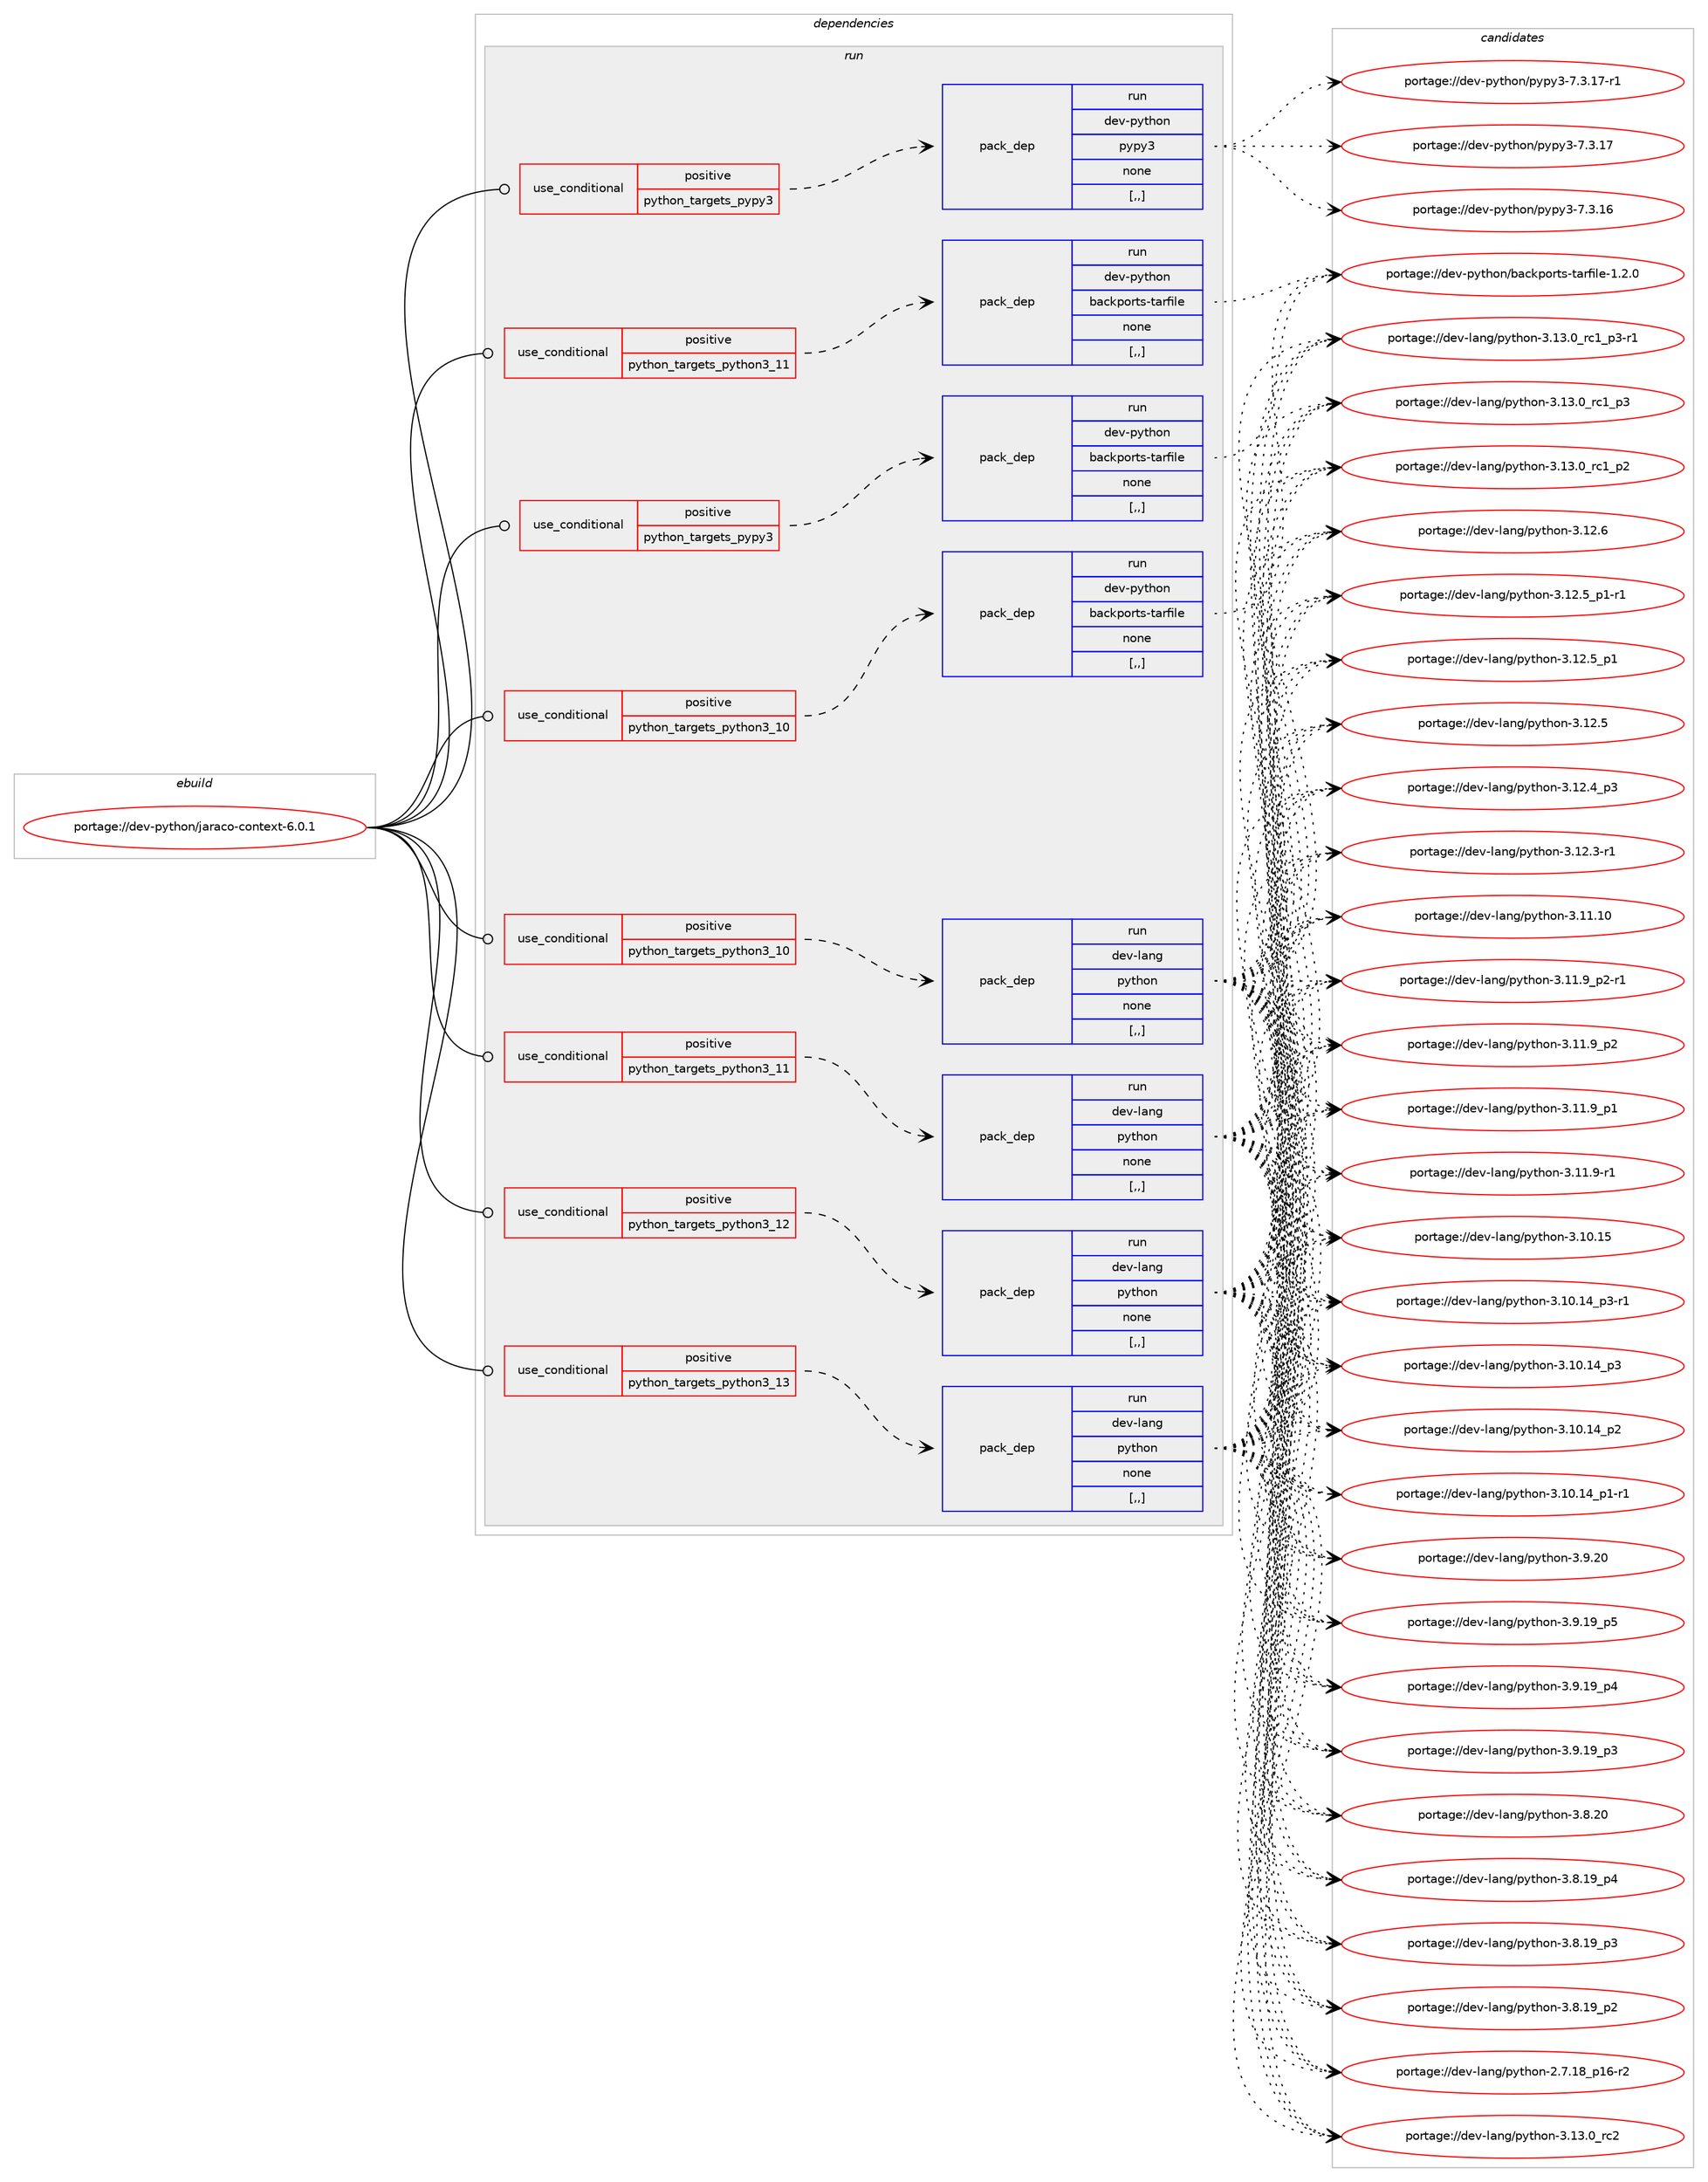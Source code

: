 digraph prolog {

# *************
# Graph options
# *************

newrank=true;
concentrate=true;
compound=true;
graph [rankdir=LR,fontname=Helvetica,fontsize=10,ranksep=1.5];#, ranksep=2.5, nodesep=0.2];
edge  [arrowhead=vee];
node  [fontname=Helvetica,fontsize=10];

# **********
# The ebuild
# **********

subgraph cluster_leftcol {
color=gray;
label=<<i>ebuild</i>>;
id [label="portage://dev-python/jaraco-context-6.0.1", color=red, width=4, href="../dev-python/jaraco-context-6.0.1.svg"];
}

# ****************
# The dependencies
# ****************

subgraph cluster_midcol {
color=gray;
label=<<i>dependencies</i>>;
subgraph cluster_compile {
fillcolor="#eeeeee";
style=filled;
label=<<i>compile</i>>;
}
subgraph cluster_compileandrun {
fillcolor="#eeeeee";
style=filled;
label=<<i>compile and run</i>>;
}
subgraph cluster_run {
fillcolor="#eeeeee";
style=filled;
label=<<i>run</i>>;
subgraph cond164088 {
dependency643070 [label=<<TABLE BORDER="0" CELLBORDER="1" CELLSPACING="0" CELLPADDING="4"><TR><TD ROWSPAN="3" CELLPADDING="10">use_conditional</TD></TR><TR><TD>positive</TD></TR><TR><TD>python_targets_pypy3</TD></TR></TABLE>>, shape=none, color=red];
subgraph pack474163 {
dependency643071 [label=<<TABLE BORDER="0" CELLBORDER="1" CELLSPACING="0" CELLPADDING="4" WIDTH="220"><TR><TD ROWSPAN="6" CELLPADDING="30">pack_dep</TD></TR><TR><TD WIDTH="110">run</TD></TR><TR><TD>dev-python</TD></TR><TR><TD>backports-tarfile</TD></TR><TR><TD>none</TD></TR><TR><TD>[,,]</TD></TR></TABLE>>, shape=none, color=blue];
}
dependency643070:e -> dependency643071:w [weight=20,style="dashed",arrowhead="vee"];
}
id:e -> dependency643070:w [weight=20,style="solid",arrowhead="odot"];
subgraph cond164089 {
dependency643072 [label=<<TABLE BORDER="0" CELLBORDER="1" CELLSPACING="0" CELLPADDING="4"><TR><TD ROWSPAN="3" CELLPADDING="10">use_conditional</TD></TR><TR><TD>positive</TD></TR><TR><TD>python_targets_pypy3</TD></TR></TABLE>>, shape=none, color=red];
subgraph pack474164 {
dependency643073 [label=<<TABLE BORDER="0" CELLBORDER="1" CELLSPACING="0" CELLPADDING="4" WIDTH="220"><TR><TD ROWSPAN="6" CELLPADDING="30">pack_dep</TD></TR><TR><TD WIDTH="110">run</TD></TR><TR><TD>dev-python</TD></TR><TR><TD>pypy3</TD></TR><TR><TD>none</TD></TR><TR><TD>[,,]</TD></TR></TABLE>>, shape=none, color=blue];
}
dependency643072:e -> dependency643073:w [weight=20,style="dashed",arrowhead="vee"];
}
id:e -> dependency643072:w [weight=20,style="solid",arrowhead="odot"];
subgraph cond164090 {
dependency643074 [label=<<TABLE BORDER="0" CELLBORDER="1" CELLSPACING="0" CELLPADDING="4"><TR><TD ROWSPAN="3" CELLPADDING="10">use_conditional</TD></TR><TR><TD>positive</TD></TR><TR><TD>python_targets_python3_10</TD></TR></TABLE>>, shape=none, color=red];
subgraph pack474165 {
dependency643075 [label=<<TABLE BORDER="0" CELLBORDER="1" CELLSPACING="0" CELLPADDING="4" WIDTH="220"><TR><TD ROWSPAN="6" CELLPADDING="30">pack_dep</TD></TR><TR><TD WIDTH="110">run</TD></TR><TR><TD>dev-lang</TD></TR><TR><TD>python</TD></TR><TR><TD>none</TD></TR><TR><TD>[,,]</TD></TR></TABLE>>, shape=none, color=blue];
}
dependency643074:e -> dependency643075:w [weight=20,style="dashed",arrowhead="vee"];
}
id:e -> dependency643074:w [weight=20,style="solid",arrowhead="odot"];
subgraph cond164091 {
dependency643076 [label=<<TABLE BORDER="0" CELLBORDER="1" CELLSPACING="0" CELLPADDING="4"><TR><TD ROWSPAN="3" CELLPADDING="10">use_conditional</TD></TR><TR><TD>positive</TD></TR><TR><TD>python_targets_python3_10</TD></TR></TABLE>>, shape=none, color=red];
subgraph pack474166 {
dependency643077 [label=<<TABLE BORDER="0" CELLBORDER="1" CELLSPACING="0" CELLPADDING="4" WIDTH="220"><TR><TD ROWSPAN="6" CELLPADDING="30">pack_dep</TD></TR><TR><TD WIDTH="110">run</TD></TR><TR><TD>dev-python</TD></TR><TR><TD>backports-tarfile</TD></TR><TR><TD>none</TD></TR><TR><TD>[,,]</TD></TR></TABLE>>, shape=none, color=blue];
}
dependency643076:e -> dependency643077:w [weight=20,style="dashed",arrowhead="vee"];
}
id:e -> dependency643076:w [weight=20,style="solid",arrowhead="odot"];
subgraph cond164092 {
dependency643078 [label=<<TABLE BORDER="0" CELLBORDER="1" CELLSPACING="0" CELLPADDING="4"><TR><TD ROWSPAN="3" CELLPADDING="10">use_conditional</TD></TR><TR><TD>positive</TD></TR><TR><TD>python_targets_python3_11</TD></TR></TABLE>>, shape=none, color=red];
subgraph pack474167 {
dependency643079 [label=<<TABLE BORDER="0" CELLBORDER="1" CELLSPACING="0" CELLPADDING="4" WIDTH="220"><TR><TD ROWSPAN="6" CELLPADDING="30">pack_dep</TD></TR><TR><TD WIDTH="110">run</TD></TR><TR><TD>dev-lang</TD></TR><TR><TD>python</TD></TR><TR><TD>none</TD></TR><TR><TD>[,,]</TD></TR></TABLE>>, shape=none, color=blue];
}
dependency643078:e -> dependency643079:w [weight=20,style="dashed",arrowhead="vee"];
}
id:e -> dependency643078:w [weight=20,style="solid",arrowhead="odot"];
subgraph cond164093 {
dependency643080 [label=<<TABLE BORDER="0" CELLBORDER="1" CELLSPACING="0" CELLPADDING="4"><TR><TD ROWSPAN="3" CELLPADDING="10">use_conditional</TD></TR><TR><TD>positive</TD></TR><TR><TD>python_targets_python3_11</TD></TR></TABLE>>, shape=none, color=red];
subgraph pack474168 {
dependency643081 [label=<<TABLE BORDER="0" CELLBORDER="1" CELLSPACING="0" CELLPADDING="4" WIDTH="220"><TR><TD ROWSPAN="6" CELLPADDING="30">pack_dep</TD></TR><TR><TD WIDTH="110">run</TD></TR><TR><TD>dev-python</TD></TR><TR><TD>backports-tarfile</TD></TR><TR><TD>none</TD></TR><TR><TD>[,,]</TD></TR></TABLE>>, shape=none, color=blue];
}
dependency643080:e -> dependency643081:w [weight=20,style="dashed",arrowhead="vee"];
}
id:e -> dependency643080:w [weight=20,style="solid",arrowhead="odot"];
subgraph cond164094 {
dependency643082 [label=<<TABLE BORDER="0" CELLBORDER="1" CELLSPACING="0" CELLPADDING="4"><TR><TD ROWSPAN="3" CELLPADDING="10">use_conditional</TD></TR><TR><TD>positive</TD></TR><TR><TD>python_targets_python3_12</TD></TR></TABLE>>, shape=none, color=red];
subgraph pack474169 {
dependency643083 [label=<<TABLE BORDER="0" CELLBORDER="1" CELLSPACING="0" CELLPADDING="4" WIDTH="220"><TR><TD ROWSPAN="6" CELLPADDING="30">pack_dep</TD></TR><TR><TD WIDTH="110">run</TD></TR><TR><TD>dev-lang</TD></TR><TR><TD>python</TD></TR><TR><TD>none</TD></TR><TR><TD>[,,]</TD></TR></TABLE>>, shape=none, color=blue];
}
dependency643082:e -> dependency643083:w [weight=20,style="dashed",arrowhead="vee"];
}
id:e -> dependency643082:w [weight=20,style="solid",arrowhead="odot"];
subgraph cond164095 {
dependency643084 [label=<<TABLE BORDER="0" CELLBORDER="1" CELLSPACING="0" CELLPADDING="4"><TR><TD ROWSPAN="3" CELLPADDING="10">use_conditional</TD></TR><TR><TD>positive</TD></TR><TR><TD>python_targets_python3_13</TD></TR></TABLE>>, shape=none, color=red];
subgraph pack474170 {
dependency643085 [label=<<TABLE BORDER="0" CELLBORDER="1" CELLSPACING="0" CELLPADDING="4" WIDTH="220"><TR><TD ROWSPAN="6" CELLPADDING="30">pack_dep</TD></TR><TR><TD WIDTH="110">run</TD></TR><TR><TD>dev-lang</TD></TR><TR><TD>python</TD></TR><TR><TD>none</TD></TR><TR><TD>[,,]</TD></TR></TABLE>>, shape=none, color=blue];
}
dependency643084:e -> dependency643085:w [weight=20,style="dashed",arrowhead="vee"];
}
id:e -> dependency643084:w [weight=20,style="solid",arrowhead="odot"];
}
}

# **************
# The candidates
# **************

subgraph cluster_choices {
rank=same;
color=gray;
label=<<i>candidates</i>>;

subgraph choice474163 {
color=black;
nodesep=1;
choice10010111845112121116104111110479897991071121111141161154511697114102105108101454946504648 [label="portage://dev-python/backports-tarfile-1.2.0", color=red, width=4,href="../dev-python/backports-tarfile-1.2.0.svg"];
dependency643071:e -> choice10010111845112121116104111110479897991071121111141161154511697114102105108101454946504648:w [style=dotted,weight="100"];
}
subgraph choice474164 {
color=black;
nodesep=1;
choice100101118451121211161041111104711212111212151455546514649554511449 [label="portage://dev-python/pypy3-7.3.17-r1", color=red, width=4,href="../dev-python/pypy3-7.3.17-r1.svg"];
choice10010111845112121116104111110471121211121215145554651464955 [label="portage://dev-python/pypy3-7.3.17", color=red, width=4,href="../dev-python/pypy3-7.3.17.svg"];
choice10010111845112121116104111110471121211121215145554651464954 [label="portage://dev-python/pypy3-7.3.16", color=red, width=4,href="../dev-python/pypy3-7.3.16.svg"];
dependency643073:e -> choice100101118451121211161041111104711212111212151455546514649554511449:w [style=dotted,weight="100"];
dependency643073:e -> choice10010111845112121116104111110471121211121215145554651464955:w [style=dotted,weight="100"];
dependency643073:e -> choice10010111845112121116104111110471121211121215145554651464954:w [style=dotted,weight="100"];
}
subgraph choice474165 {
color=black;
nodesep=1;
choice10010111845108971101034711212111610411111045514649514648951149950 [label="portage://dev-lang/python-3.13.0_rc2", color=red, width=4,href="../dev-lang/python-3.13.0_rc2.svg"];
choice1001011184510897110103471121211161041111104551464951464895114994995112514511449 [label="portage://dev-lang/python-3.13.0_rc1_p3-r1", color=red, width=4,href="../dev-lang/python-3.13.0_rc1_p3-r1.svg"];
choice100101118451089711010347112121116104111110455146495146489511499499511251 [label="portage://dev-lang/python-3.13.0_rc1_p3", color=red, width=4,href="../dev-lang/python-3.13.0_rc1_p3.svg"];
choice100101118451089711010347112121116104111110455146495146489511499499511250 [label="portage://dev-lang/python-3.13.0_rc1_p2", color=red, width=4,href="../dev-lang/python-3.13.0_rc1_p2.svg"];
choice10010111845108971101034711212111610411111045514649504654 [label="portage://dev-lang/python-3.12.6", color=red, width=4,href="../dev-lang/python-3.12.6.svg"];
choice1001011184510897110103471121211161041111104551464950465395112494511449 [label="portage://dev-lang/python-3.12.5_p1-r1", color=red, width=4,href="../dev-lang/python-3.12.5_p1-r1.svg"];
choice100101118451089711010347112121116104111110455146495046539511249 [label="portage://dev-lang/python-3.12.5_p1", color=red, width=4,href="../dev-lang/python-3.12.5_p1.svg"];
choice10010111845108971101034711212111610411111045514649504653 [label="portage://dev-lang/python-3.12.5", color=red, width=4,href="../dev-lang/python-3.12.5.svg"];
choice100101118451089711010347112121116104111110455146495046529511251 [label="portage://dev-lang/python-3.12.4_p3", color=red, width=4,href="../dev-lang/python-3.12.4_p3.svg"];
choice100101118451089711010347112121116104111110455146495046514511449 [label="portage://dev-lang/python-3.12.3-r1", color=red, width=4,href="../dev-lang/python-3.12.3-r1.svg"];
choice1001011184510897110103471121211161041111104551464949464948 [label="portage://dev-lang/python-3.11.10", color=red, width=4,href="../dev-lang/python-3.11.10.svg"];
choice1001011184510897110103471121211161041111104551464949465795112504511449 [label="portage://dev-lang/python-3.11.9_p2-r1", color=red, width=4,href="../dev-lang/python-3.11.9_p2-r1.svg"];
choice100101118451089711010347112121116104111110455146494946579511250 [label="portage://dev-lang/python-3.11.9_p2", color=red, width=4,href="../dev-lang/python-3.11.9_p2.svg"];
choice100101118451089711010347112121116104111110455146494946579511249 [label="portage://dev-lang/python-3.11.9_p1", color=red, width=4,href="../dev-lang/python-3.11.9_p1.svg"];
choice100101118451089711010347112121116104111110455146494946574511449 [label="portage://dev-lang/python-3.11.9-r1", color=red, width=4,href="../dev-lang/python-3.11.9-r1.svg"];
choice1001011184510897110103471121211161041111104551464948464953 [label="portage://dev-lang/python-3.10.15", color=red, width=4,href="../dev-lang/python-3.10.15.svg"];
choice100101118451089711010347112121116104111110455146494846495295112514511449 [label="portage://dev-lang/python-3.10.14_p3-r1", color=red, width=4,href="../dev-lang/python-3.10.14_p3-r1.svg"];
choice10010111845108971101034711212111610411111045514649484649529511251 [label="portage://dev-lang/python-3.10.14_p3", color=red, width=4,href="../dev-lang/python-3.10.14_p3.svg"];
choice10010111845108971101034711212111610411111045514649484649529511250 [label="portage://dev-lang/python-3.10.14_p2", color=red, width=4,href="../dev-lang/python-3.10.14_p2.svg"];
choice100101118451089711010347112121116104111110455146494846495295112494511449 [label="portage://dev-lang/python-3.10.14_p1-r1", color=red, width=4,href="../dev-lang/python-3.10.14_p1-r1.svg"];
choice10010111845108971101034711212111610411111045514657465048 [label="portage://dev-lang/python-3.9.20", color=red, width=4,href="../dev-lang/python-3.9.20.svg"];
choice100101118451089711010347112121116104111110455146574649579511253 [label="portage://dev-lang/python-3.9.19_p5", color=red, width=4,href="../dev-lang/python-3.9.19_p5.svg"];
choice100101118451089711010347112121116104111110455146574649579511252 [label="portage://dev-lang/python-3.9.19_p4", color=red, width=4,href="../dev-lang/python-3.9.19_p4.svg"];
choice100101118451089711010347112121116104111110455146574649579511251 [label="portage://dev-lang/python-3.9.19_p3", color=red, width=4,href="../dev-lang/python-3.9.19_p3.svg"];
choice10010111845108971101034711212111610411111045514656465048 [label="portage://dev-lang/python-3.8.20", color=red, width=4,href="../dev-lang/python-3.8.20.svg"];
choice100101118451089711010347112121116104111110455146564649579511252 [label="portage://dev-lang/python-3.8.19_p4", color=red, width=4,href="../dev-lang/python-3.8.19_p4.svg"];
choice100101118451089711010347112121116104111110455146564649579511251 [label="portage://dev-lang/python-3.8.19_p3", color=red, width=4,href="../dev-lang/python-3.8.19_p3.svg"];
choice100101118451089711010347112121116104111110455146564649579511250 [label="portage://dev-lang/python-3.8.19_p2", color=red, width=4,href="../dev-lang/python-3.8.19_p2.svg"];
choice100101118451089711010347112121116104111110455046554649569511249544511450 [label="portage://dev-lang/python-2.7.18_p16-r2", color=red, width=4,href="../dev-lang/python-2.7.18_p16-r2.svg"];
dependency643075:e -> choice10010111845108971101034711212111610411111045514649514648951149950:w [style=dotted,weight="100"];
dependency643075:e -> choice1001011184510897110103471121211161041111104551464951464895114994995112514511449:w [style=dotted,weight="100"];
dependency643075:e -> choice100101118451089711010347112121116104111110455146495146489511499499511251:w [style=dotted,weight="100"];
dependency643075:e -> choice100101118451089711010347112121116104111110455146495146489511499499511250:w [style=dotted,weight="100"];
dependency643075:e -> choice10010111845108971101034711212111610411111045514649504654:w [style=dotted,weight="100"];
dependency643075:e -> choice1001011184510897110103471121211161041111104551464950465395112494511449:w [style=dotted,weight="100"];
dependency643075:e -> choice100101118451089711010347112121116104111110455146495046539511249:w [style=dotted,weight="100"];
dependency643075:e -> choice10010111845108971101034711212111610411111045514649504653:w [style=dotted,weight="100"];
dependency643075:e -> choice100101118451089711010347112121116104111110455146495046529511251:w [style=dotted,weight="100"];
dependency643075:e -> choice100101118451089711010347112121116104111110455146495046514511449:w [style=dotted,weight="100"];
dependency643075:e -> choice1001011184510897110103471121211161041111104551464949464948:w [style=dotted,weight="100"];
dependency643075:e -> choice1001011184510897110103471121211161041111104551464949465795112504511449:w [style=dotted,weight="100"];
dependency643075:e -> choice100101118451089711010347112121116104111110455146494946579511250:w [style=dotted,weight="100"];
dependency643075:e -> choice100101118451089711010347112121116104111110455146494946579511249:w [style=dotted,weight="100"];
dependency643075:e -> choice100101118451089711010347112121116104111110455146494946574511449:w [style=dotted,weight="100"];
dependency643075:e -> choice1001011184510897110103471121211161041111104551464948464953:w [style=dotted,weight="100"];
dependency643075:e -> choice100101118451089711010347112121116104111110455146494846495295112514511449:w [style=dotted,weight="100"];
dependency643075:e -> choice10010111845108971101034711212111610411111045514649484649529511251:w [style=dotted,weight="100"];
dependency643075:e -> choice10010111845108971101034711212111610411111045514649484649529511250:w [style=dotted,weight="100"];
dependency643075:e -> choice100101118451089711010347112121116104111110455146494846495295112494511449:w [style=dotted,weight="100"];
dependency643075:e -> choice10010111845108971101034711212111610411111045514657465048:w [style=dotted,weight="100"];
dependency643075:e -> choice100101118451089711010347112121116104111110455146574649579511253:w [style=dotted,weight="100"];
dependency643075:e -> choice100101118451089711010347112121116104111110455146574649579511252:w [style=dotted,weight="100"];
dependency643075:e -> choice100101118451089711010347112121116104111110455146574649579511251:w [style=dotted,weight="100"];
dependency643075:e -> choice10010111845108971101034711212111610411111045514656465048:w [style=dotted,weight="100"];
dependency643075:e -> choice100101118451089711010347112121116104111110455146564649579511252:w [style=dotted,weight="100"];
dependency643075:e -> choice100101118451089711010347112121116104111110455146564649579511251:w [style=dotted,weight="100"];
dependency643075:e -> choice100101118451089711010347112121116104111110455146564649579511250:w [style=dotted,weight="100"];
dependency643075:e -> choice100101118451089711010347112121116104111110455046554649569511249544511450:w [style=dotted,weight="100"];
}
subgraph choice474166 {
color=black;
nodesep=1;
choice10010111845112121116104111110479897991071121111141161154511697114102105108101454946504648 [label="portage://dev-python/backports-tarfile-1.2.0", color=red, width=4,href="../dev-python/backports-tarfile-1.2.0.svg"];
dependency643077:e -> choice10010111845112121116104111110479897991071121111141161154511697114102105108101454946504648:w [style=dotted,weight="100"];
}
subgraph choice474167 {
color=black;
nodesep=1;
choice10010111845108971101034711212111610411111045514649514648951149950 [label="portage://dev-lang/python-3.13.0_rc2", color=red, width=4,href="../dev-lang/python-3.13.0_rc2.svg"];
choice1001011184510897110103471121211161041111104551464951464895114994995112514511449 [label="portage://dev-lang/python-3.13.0_rc1_p3-r1", color=red, width=4,href="../dev-lang/python-3.13.0_rc1_p3-r1.svg"];
choice100101118451089711010347112121116104111110455146495146489511499499511251 [label="portage://dev-lang/python-3.13.0_rc1_p3", color=red, width=4,href="../dev-lang/python-3.13.0_rc1_p3.svg"];
choice100101118451089711010347112121116104111110455146495146489511499499511250 [label="portage://dev-lang/python-3.13.0_rc1_p2", color=red, width=4,href="../dev-lang/python-3.13.0_rc1_p2.svg"];
choice10010111845108971101034711212111610411111045514649504654 [label="portage://dev-lang/python-3.12.6", color=red, width=4,href="../dev-lang/python-3.12.6.svg"];
choice1001011184510897110103471121211161041111104551464950465395112494511449 [label="portage://dev-lang/python-3.12.5_p1-r1", color=red, width=4,href="../dev-lang/python-3.12.5_p1-r1.svg"];
choice100101118451089711010347112121116104111110455146495046539511249 [label="portage://dev-lang/python-3.12.5_p1", color=red, width=4,href="../dev-lang/python-3.12.5_p1.svg"];
choice10010111845108971101034711212111610411111045514649504653 [label="portage://dev-lang/python-3.12.5", color=red, width=4,href="../dev-lang/python-3.12.5.svg"];
choice100101118451089711010347112121116104111110455146495046529511251 [label="portage://dev-lang/python-3.12.4_p3", color=red, width=4,href="../dev-lang/python-3.12.4_p3.svg"];
choice100101118451089711010347112121116104111110455146495046514511449 [label="portage://dev-lang/python-3.12.3-r1", color=red, width=4,href="../dev-lang/python-3.12.3-r1.svg"];
choice1001011184510897110103471121211161041111104551464949464948 [label="portage://dev-lang/python-3.11.10", color=red, width=4,href="../dev-lang/python-3.11.10.svg"];
choice1001011184510897110103471121211161041111104551464949465795112504511449 [label="portage://dev-lang/python-3.11.9_p2-r1", color=red, width=4,href="../dev-lang/python-3.11.9_p2-r1.svg"];
choice100101118451089711010347112121116104111110455146494946579511250 [label="portage://dev-lang/python-3.11.9_p2", color=red, width=4,href="../dev-lang/python-3.11.9_p2.svg"];
choice100101118451089711010347112121116104111110455146494946579511249 [label="portage://dev-lang/python-3.11.9_p1", color=red, width=4,href="../dev-lang/python-3.11.9_p1.svg"];
choice100101118451089711010347112121116104111110455146494946574511449 [label="portage://dev-lang/python-3.11.9-r1", color=red, width=4,href="../dev-lang/python-3.11.9-r1.svg"];
choice1001011184510897110103471121211161041111104551464948464953 [label="portage://dev-lang/python-3.10.15", color=red, width=4,href="../dev-lang/python-3.10.15.svg"];
choice100101118451089711010347112121116104111110455146494846495295112514511449 [label="portage://dev-lang/python-3.10.14_p3-r1", color=red, width=4,href="../dev-lang/python-3.10.14_p3-r1.svg"];
choice10010111845108971101034711212111610411111045514649484649529511251 [label="portage://dev-lang/python-3.10.14_p3", color=red, width=4,href="../dev-lang/python-3.10.14_p3.svg"];
choice10010111845108971101034711212111610411111045514649484649529511250 [label="portage://dev-lang/python-3.10.14_p2", color=red, width=4,href="../dev-lang/python-3.10.14_p2.svg"];
choice100101118451089711010347112121116104111110455146494846495295112494511449 [label="portage://dev-lang/python-3.10.14_p1-r1", color=red, width=4,href="../dev-lang/python-3.10.14_p1-r1.svg"];
choice10010111845108971101034711212111610411111045514657465048 [label="portage://dev-lang/python-3.9.20", color=red, width=4,href="../dev-lang/python-3.9.20.svg"];
choice100101118451089711010347112121116104111110455146574649579511253 [label="portage://dev-lang/python-3.9.19_p5", color=red, width=4,href="../dev-lang/python-3.9.19_p5.svg"];
choice100101118451089711010347112121116104111110455146574649579511252 [label="portage://dev-lang/python-3.9.19_p4", color=red, width=4,href="../dev-lang/python-3.9.19_p4.svg"];
choice100101118451089711010347112121116104111110455146574649579511251 [label="portage://dev-lang/python-3.9.19_p3", color=red, width=4,href="../dev-lang/python-3.9.19_p3.svg"];
choice10010111845108971101034711212111610411111045514656465048 [label="portage://dev-lang/python-3.8.20", color=red, width=4,href="../dev-lang/python-3.8.20.svg"];
choice100101118451089711010347112121116104111110455146564649579511252 [label="portage://dev-lang/python-3.8.19_p4", color=red, width=4,href="../dev-lang/python-3.8.19_p4.svg"];
choice100101118451089711010347112121116104111110455146564649579511251 [label="portage://dev-lang/python-3.8.19_p3", color=red, width=4,href="../dev-lang/python-3.8.19_p3.svg"];
choice100101118451089711010347112121116104111110455146564649579511250 [label="portage://dev-lang/python-3.8.19_p2", color=red, width=4,href="../dev-lang/python-3.8.19_p2.svg"];
choice100101118451089711010347112121116104111110455046554649569511249544511450 [label="portage://dev-lang/python-2.7.18_p16-r2", color=red, width=4,href="../dev-lang/python-2.7.18_p16-r2.svg"];
dependency643079:e -> choice10010111845108971101034711212111610411111045514649514648951149950:w [style=dotted,weight="100"];
dependency643079:e -> choice1001011184510897110103471121211161041111104551464951464895114994995112514511449:w [style=dotted,weight="100"];
dependency643079:e -> choice100101118451089711010347112121116104111110455146495146489511499499511251:w [style=dotted,weight="100"];
dependency643079:e -> choice100101118451089711010347112121116104111110455146495146489511499499511250:w [style=dotted,weight="100"];
dependency643079:e -> choice10010111845108971101034711212111610411111045514649504654:w [style=dotted,weight="100"];
dependency643079:e -> choice1001011184510897110103471121211161041111104551464950465395112494511449:w [style=dotted,weight="100"];
dependency643079:e -> choice100101118451089711010347112121116104111110455146495046539511249:w [style=dotted,weight="100"];
dependency643079:e -> choice10010111845108971101034711212111610411111045514649504653:w [style=dotted,weight="100"];
dependency643079:e -> choice100101118451089711010347112121116104111110455146495046529511251:w [style=dotted,weight="100"];
dependency643079:e -> choice100101118451089711010347112121116104111110455146495046514511449:w [style=dotted,weight="100"];
dependency643079:e -> choice1001011184510897110103471121211161041111104551464949464948:w [style=dotted,weight="100"];
dependency643079:e -> choice1001011184510897110103471121211161041111104551464949465795112504511449:w [style=dotted,weight="100"];
dependency643079:e -> choice100101118451089711010347112121116104111110455146494946579511250:w [style=dotted,weight="100"];
dependency643079:e -> choice100101118451089711010347112121116104111110455146494946579511249:w [style=dotted,weight="100"];
dependency643079:e -> choice100101118451089711010347112121116104111110455146494946574511449:w [style=dotted,weight="100"];
dependency643079:e -> choice1001011184510897110103471121211161041111104551464948464953:w [style=dotted,weight="100"];
dependency643079:e -> choice100101118451089711010347112121116104111110455146494846495295112514511449:w [style=dotted,weight="100"];
dependency643079:e -> choice10010111845108971101034711212111610411111045514649484649529511251:w [style=dotted,weight="100"];
dependency643079:e -> choice10010111845108971101034711212111610411111045514649484649529511250:w [style=dotted,weight="100"];
dependency643079:e -> choice100101118451089711010347112121116104111110455146494846495295112494511449:w [style=dotted,weight="100"];
dependency643079:e -> choice10010111845108971101034711212111610411111045514657465048:w [style=dotted,weight="100"];
dependency643079:e -> choice100101118451089711010347112121116104111110455146574649579511253:w [style=dotted,weight="100"];
dependency643079:e -> choice100101118451089711010347112121116104111110455146574649579511252:w [style=dotted,weight="100"];
dependency643079:e -> choice100101118451089711010347112121116104111110455146574649579511251:w [style=dotted,weight="100"];
dependency643079:e -> choice10010111845108971101034711212111610411111045514656465048:w [style=dotted,weight="100"];
dependency643079:e -> choice100101118451089711010347112121116104111110455146564649579511252:w [style=dotted,weight="100"];
dependency643079:e -> choice100101118451089711010347112121116104111110455146564649579511251:w [style=dotted,weight="100"];
dependency643079:e -> choice100101118451089711010347112121116104111110455146564649579511250:w [style=dotted,weight="100"];
dependency643079:e -> choice100101118451089711010347112121116104111110455046554649569511249544511450:w [style=dotted,weight="100"];
}
subgraph choice474168 {
color=black;
nodesep=1;
choice10010111845112121116104111110479897991071121111141161154511697114102105108101454946504648 [label="portage://dev-python/backports-tarfile-1.2.0", color=red, width=4,href="../dev-python/backports-tarfile-1.2.0.svg"];
dependency643081:e -> choice10010111845112121116104111110479897991071121111141161154511697114102105108101454946504648:w [style=dotted,weight="100"];
}
subgraph choice474169 {
color=black;
nodesep=1;
choice10010111845108971101034711212111610411111045514649514648951149950 [label="portage://dev-lang/python-3.13.0_rc2", color=red, width=4,href="../dev-lang/python-3.13.0_rc2.svg"];
choice1001011184510897110103471121211161041111104551464951464895114994995112514511449 [label="portage://dev-lang/python-3.13.0_rc1_p3-r1", color=red, width=4,href="../dev-lang/python-3.13.0_rc1_p3-r1.svg"];
choice100101118451089711010347112121116104111110455146495146489511499499511251 [label="portage://dev-lang/python-3.13.0_rc1_p3", color=red, width=4,href="../dev-lang/python-3.13.0_rc1_p3.svg"];
choice100101118451089711010347112121116104111110455146495146489511499499511250 [label="portage://dev-lang/python-3.13.0_rc1_p2", color=red, width=4,href="../dev-lang/python-3.13.0_rc1_p2.svg"];
choice10010111845108971101034711212111610411111045514649504654 [label="portage://dev-lang/python-3.12.6", color=red, width=4,href="../dev-lang/python-3.12.6.svg"];
choice1001011184510897110103471121211161041111104551464950465395112494511449 [label="portage://dev-lang/python-3.12.5_p1-r1", color=red, width=4,href="../dev-lang/python-3.12.5_p1-r1.svg"];
choice100101118451089711010347112121116104111110455146495046539511249 [label="portage://dev-lang/python-3.12.5_p1", color=red, width=4,href="../dev-lang/python-3.12.5_p1.svg"];
choice10010111845108971101034711212111610411111045514649504653 [label="portage://dev-lang/python-3.12.5", color=red, width=4,href="../dev-lang/python-3.12.5.svg"];
choice100101118451089711010347112121116104111110455146495046529511251 [label="portage://dev-lang/python-3.12.4_p3", color=red, width=4,href="../dev-lang/python-3.12.4_p3.svg"];
choice100101118451089711010347112121116104111110455146495046514511449 [label="portage://dev-lang/python-3.12.3-r1", color=red, width=4,href="../dev-lang/python-3.12.3-r1.svg"];
choice1001011184510897110103471121211161041111104551464949464948 [label="portage://dev-lang/python-3.11.10", color=red, width=4,href="../dev-lang/python-3.11.10.svg"];
choice1001011184510897110103471121211161041111104551464949465795112504511449 [label="portage://dev-lang/python-3.11.9_p2-r1", color=red, width=4,href="../dev-lang/python-3.11.9_p2-r1.svg"];
choice100101118451089711010347112121116104111110455146494946579511250 [label="portage://dev-lang/python-3.11.9_p2", color=red, width=4,href="../dev-lang/python-3.11.9_p2.svg"];
choice100101118451089711010347112121116104111110455146494946579511249 [label="portage://dev-lang/python-3.11.9_p1", color=red, width=4,href="../dev-lang/python-3.11.9_p1.svg"];
choice100101118451089711010347112121116104111110455146494946574511449 [label="portage://dev-lang/python-3.11.9-r1", color=red, width=4,href="../dev-lang/python-3.11.9-r1.svg"];
choice1001011184510897110103471121211161041111104551464948464953 [label="portage://dev-lang/python-3.10.15", color=red, width=4,href="../dev-lang/python-3.10.15.svg"];
choice100101118451089711010347112121116104111110455146494846495295112514511449 [label="portage://dev-lang/python-3.10.14_p3-r1", color=red, width=4,href="../dev-lang/python-3.10.14_p3-r1.svg"];
choice10010111845108971101034711212111610411111045514649484649529511251 [label="portage://dev-lang/python-3.10.14_p3", color=red, width=4,href="../dev-lang/python-3.10.14_p3.svg"];
choice10010111845108971101034711212111610411111045514649484649529511250 [label="portage://dev-lang/python-3.10.14_p2", color=red, width=4,href="../dev-lang/python-3.10.14_p2.svg"];
choice100101118451089711010347112121116104111110455146494846495295112494511449 [label="portage://dev-lang/python-3.10.14_p1-r1", color=red, width=4,href="../dev-lang/python-3.10.14_p1-r1.svg"];
choice10010111845108971101034711212111610411111045514657465048 [label="portage://dev-lang/python-3.9.20", color=red, width=4,href="../dev-lang/python-3.9.20.svg"];
choice100101118451089711010347112121116104111110455146574649579511253 [label="portage://dev-lang/python-3.9.19_p5", color=red, width=4,href="../dev-lang/python-3.9.19_p5.svg"];
choice100101118451089711010347112121116104111110455146574649579511252 [label="portage://dev-lang/python-3.9.19_p4", color=red, width=4,href="../dev-lang/python-3.9.19_p4.svg"];
choice100101118451089711010347112121116104111110455146574649579511251 [label="portage://dev-lang/python-3.9.19_p3", color=red, width=4,href="../dev-lang/python-3.9.19_p3.svg"];
choice10010111845108971101034711212111610411111045514656465048 [label="portage://dev-lang/python-3.8.20", color=red, width=4,href="../dev-lang/python-3.8.20.svg"];
choice100101118451089711010347112121116104111110455146564649579511252 [label="portage://dev-lang/python-3.8.19_p4", color=red, width=4,href="../dev-lang/python-3.8.19_p4.svg"];
choice100101118451089711010347112121116104111110455146564649579511251 [label="portage://dev-lang/python-3.8.19_p3", color=red, width=4,href="../dev-lang/python-3.8.19_p3.svg"];
choice100101118451089711010347112121116104111110455146564649579511250 [label="portage://dev-lang/python-3.8.19_p2", color=red, width=4,href="../dev-lang/python-3.8.19_p2.svg"];
choice100101118451089711010347112121116104111110455046554649569511249544511450 [label="portage://dev-lang/python-2.7.18_p16-r2", color=red, width=4,href="../dev-lang/python-2.7.18_p16-r2.svg"];
dependency643083:e -> choice10010111845108971101034711212111610411111045514649514648951149950:w [style=dotted,weight="100"];
dependency643083:e -> choice1001011184510897110103471121211161041111104551464951464895114994995112514511449:w [style=dotted,weight="100"];
dependency643083:e -> choice100101118451089711010347112121116104111110455146495146489511499499511251:w [style=dotted,weight="100"];
dependency643083:e -> choice100101118451089711010347112121116104111110455146495146489511499499511250:w [style=dotted,weight="100"];
dependency643083:e -> choice10010111845108971101034711212111610411111045514649504654:w [style=dotted,weight="100"];
dependency643083:e -> choice1001011184510897110103471121211161041111104551464950465395112494511449:w [style=dotted,weight="100"];
dependency643083:e -> choice100101118451089711010347112121116104111110455146495046539511249:w [style=dotted,weight="100"];
dependency643083:e -> choice10010111845108971101034711212111610411111045514649504653:w [style=dotted,weight="100"];
dependency643083:e -> choice100101118451089711010347112121116104111110455146495046529511251:w [style=dotted,weight="100"];
dependency643083:e -> choice100101118451089711010347112121116104111110455146495046514511449:w [style=dotted,weight="100"];
dependency643083:e -> choice1001011184510897110103471121211161041111104551464949464948:w [style=dotted,weight="100"];
dependency643083:e -> choice1001011184510897110103471121211161041111104551464949465795112504511449:w [style=dotted,weight="100"];
dependency643083:e -> choice100101118451089711010347112121116104111110455146494946579511250:w [style=dotted,weight="100"];
dependency643083:e -> choice100101118451089711010347112121116104111110455146494946579511249:w [style=dotted,weight="100"];
dependency643083:e -> choice100101118451089711010347112121116104111110455146494946574511449:w [style=dotted,weight="100"];
dependency643083:e -> choice1001011184510897110103471121211161041111104551464948464953:w [style=dotted,weight="100"];
dependency643083:e -> choice100101118451089711010347112121116104111110455146494846495295112514511449:w [style=dotted,weight="100"];
dependency643083:e -> choice10010111845108971101034711212111610411111045514649484649529511251:w [style=dotted,weight="100"];
dependency643083:e -> choice10010111845108971101034711212111610411111045514649484649529511250:w [style=dotted,weight="100"];
dependency643083:e -> choice100101118451089711010347112121116104111110455146494846495295112494511449:w [style=dotted,weight="100"];
dependency643083:e -> choice10010111845108971101034711212111610411111045514657465048:w [style=dotted,weight="100"];
dependency643083:e -> choice100101118451089711010347112121116104111110455146574649579511253:w [style=dotted,weight="100"];
dependency643083:e -> choice100101118451089711010347112121116104111110455146574649579511252:w [style=dotted,weight="100"];
dependency643083:e -> choice100101118451089711010347112121116104111110455146574649579511251:w [style=dotted,weight="100"];
dependency643083:e -> choice10010111845108971101034711212111610411111045514656465048:w [style=dotted,weight="100"];
dependency643083:e -> choice100101118451089711010347112121116104111110455146564649579511252:w [style=dotted,weight="100"];
dependency643083:e -> choice100101118451089711010347112121116104111110455146564649579511251:w [style=dotted,weight="100"];
dependency643083:e -> choice100101118451089711010347112121116104111110455146564649579511250:w [style=dotted,weight="100"];
dependency643083:e -> choice100101118451089711010347112121116104111110455046554649569511249544511450:w [style=dotted,weight="100"];
}
subgraph choice474170 {
color=black;
nodesep=1;
choice10010111845108971101034711212111610411111045514649514648951149950 [label="portage://dev-lang/python-3.13.0_rc2", color=red, width=4,href="../dev-lang/python-3.13.0_rc2.svg"];
choice1001011184510897110103471121211161041111104551464951464895114994995112514511449 [label="portage://dev-lang/python-3.13.0_rc1_p3-r1", color=red, width=4,href="../dev-lang/python-3.13.0_rc1_p3-r1.svg"];
choice100101118451089711010347112121116104111110455146495146489511499499511251 [label="portage://dev-lang/python-3.13.0_rc1_p3", color=red, width=4,href="../dev-lang/python-3.13.0_rc1_p3.svg"];
choice100101118451089711010347112121116104111110455146495146489511499499511250 [label="portage://dev-lang/python-3.13.0_rc1_p2", color=red, width=4,href="../dev-lang/python-3.13.0_rc1_p2.svg"];
choice10010111845108971101034711212111610411111045514649504654 [label="portage://dev-lang/python-3.12.6", color=red, width=4,href="../dev-lang/python-3.12.6.svg"];
choice1001011184510897110103471121211161041111104551464950465395112494511449 [label="portage://dev-lang/python-3.12.5_p1-r1", color=red, width=4,href="../dev-lang/python-3.12.5_p1-r1.svg"];
choice100101118451089711010347112121116104111110455146495046539511249 [label="portage://dev-lang/python-3.12.5_p1", color=red, width=4,href="../dev-lang/python-3.12.5_p1.svg"];
choice10010111845108971101034711212111610411111045514649504653 [label="portage://dev-lang/python-3.12.5", color=red, width=4,href="../dev-lang/python-3.12.5.svg"];
choice100101118451089711010347112121116104111110455146495046529511251 [label="portage://dev-lang/python-3.12.4_p3", color=red, width=4,href="../dev-lang/python-3.12.4_p3.svg"];
choice100101118451089711010347112121116104111110455146495046514511449 [label="portage://dev-lang/python-3.12.3-r1", color=red, width=4,href="../dev-lang/python-3.12.3-r1.svg"];
choice1001011184510897110103471121211161041111104551464949464948 [label="portage://dev-lang/python-3.11.10", color=red, width=4,href="../dev-lang/python-3.11.10.svg"];
choice1001011184510897110103471121211161041111104551464949465795112504511449 [label="portage://dev-lang/python-3.11.9_p2-r1", color=red, width=4,href="../dev-lang/python-3.11.9_p2-r1.svg"];
choice100101118451089711010347112121116104111110455146494946579511250 [label="portage://dev-lang/python-3.11.9_p2", color=red, width=4,href="../dev-lang/python-3.11.9_p2.svg"];
choice100101118451089711010347112121116104111110455146494946579511249 [label="portage://dev-lang/python-3.11.9_p1", color=red, width=4,href="../dev-lang/python-3.11.9_p1.svg"];
choice100101118451089711010347112121116104111110455146494946574511449 [label="portage://dev-lang/python-3.11.9-r1", color=red, width=4,href="../dev-lang/python-3.11.9-r1.svg"];
choice1001011184510897110103471121211161041111104551464948464953 [label="portage://dev-lang/python-3.10.15", color=red, width=4,href="../dev-lang/python-3.10.15.svg"];
choice100101118451089711010347112121116104111110455146494846495295112514511449 [label="portage://dev-lang/python-3.10.14_p3-r1", color=red, width=4,href="../dev-lang/python-3.10.14_p3-r1.svg"];
choice10010111845108971101034711212111610411111045514649484649529511251 [label="portage://dev-lang/python-3.10.14_p3", color=red, width=4,href="../dev-lang/python-3.10.14_p3.svg"];
choice10010111845108971101034711212111610411111045514649484649529511250 [label="portage://dev-lang/python-3.10.14_p2", color=red, width=4,href="../dev-lang/python-3.10.14_p2.svg"];
choice100101118451089711010347112121116104111110455146494846495295112494511449 [label="portage://dev-lang/python-3.10.14_p1-r1", color=red, width=4,href="../dev-lang/python-3.10.14_p1-r1.svg"];
choice10010111845108971101034711212111610411111045514657465048 [label="portage://dev-lang/python-3.9.20", color=red, width=4,href="../dev-lang/python-3.9.20.svg"];
choice100101118451089711010347112121116104111110455146574649579511253 [label="portage://dev-lang/python-3.9.19_p5", color=red, width=4,href="../dev-lang/python-3.9.19_p5.svg"];
choice100101118451089711010347112121116104111110455146574649579511252 [label="portage://dev-lang/python-3.9.19_p4", color=red, width=4,href="../dev-lang/python-3.9.19_p4.svg"];
choice100101118451089711010347112121116104111110455146574649579511251 [label="portage://dev-lang/python-3.9.19_p3", color=red, width=4,href="../dev-lang/python-3.9.19_p3.svg"];
choice10010111845108971101034711212111610411111045514656465048 [label="portage://dev-lang/python-3.8.20", color=red, width=4,href="../dev-lang/python-3.8.20.svg"];
choice100101118451089711010347112121116104111110455146564649579511252 [label="portage://dev-lang/python-3.8.19_p4", color=red, width=4,href="../dev-lang/python-3.8.19_p4.svg"];
choice100101118451089711010347112121116104111110455146564649579511251 [label="portage://dev-lang/python-3.8.19_p3", color=red, width=4,href="../dev-lang/python-3.8.19_p3.svg"];
choice100101118451089711010347112121116104111110455146564649579511250 [label="portage://dev-lang/python-3.8.19_p2", color=red, width=4,href="../dev-lang/python-3.8.19_p2.svg"];
choice100101118451089711010347112121116104111110455046554649569511249544511450 [label="portage://dev-lang/python-2.7.18_p16-r2", color=red, width=4,href="../dev-lang/python-2.7.18_p16-r2.svg"];
dependency643085:e -> choice10010111845108971101034711212111610411111045514649514648951149950:w [style=dotted,weight="100"];
dependency643085:e -> choice1001011184510897110103471121211161041111104551464951464895114994995112514511449:w [style=dotted,weight="100"];
dependency643085:e -> choice100101118451089711010347112121116104111110455146495146489511499499511251:w [style=dotted,weight="100"];
dependency643085:e -> choice100101118451089711010347112121116104111110455146495146489511499499511250:w [style=dotted,weight="100"];
dependency643085:e -> choice10010111845108971101034711212111610411111045514649504654:w [style=dotted,weight="100"];
dependency643085:e -> choice1001011184510897110103471121211161041111104551464950465395112494511449:w [style=dotted,weight="100"];
dependency643085:e -> choice100101118451089711010347112121116104111110455146495046539511249:w [style=dotted,weight="100"];
dependency643085:e -> choice10010111845108971101034711212111610411111045514649504653:w [style=dotted,weight="100"];
dependency643085:e -> choice100101118451089711010347112121116104111110455146495046529511251:w [style=dotted,weight="100"];
dependency643085:e -> choice100101118451089711010347112121116104111110455146495046514511449:w [style=dotted,weight="100"];
dependency643085:e -> choice1001011184510897110103471121211161041111104551464949464948:w [style=dotted,weight="100"];
dependency643085:e -> choice1001011184510897110103471121211161041111104551464949465795112504511449:w [style=dotted,weight="100"];
dependency643085:e -> choice100101118451089711010347112121116104111110455146494946579511250:w [style=dotted,weight="100"];
dependency643085:e -> choice100101118451089711010347112121116104111110455146494946579511249:w [style=dotted,weight="100"];
dependency643085:e -> choice100101118451089711010347112121116104111110455146494946574511449:w [style=dotted,weight="100"];
dependency643085:e -> choice1001011184510897110103471121211161041111104551464948464953:w [style=dotted,weight="100"];
dependency643085:e -> choice100101118451089711010347112121116104111110455146494846495295112514511449:w [style=dotted,weight="100"];
dependency643085:e -> choice10010111845108971101034711212111610411111045514649484649529511251:w [style=dotted,weight="100"];
dependency643085:e -> choice10010111845108971101034711212111610411111045514649484649529511250:w [style=dotted,weight="100"];
dependency643085:e -> choice100101118451089711010347112121116104111110455146494846495295112494511449:w [style=dotted,weight="100"];
dependency643085:e -> choice10010111845108971101034711212111610411111045514657465048:w [style=dotted,weight="100"];
dependency643085:e -> choice100101118451089711010347112121116104111110455146574649579511253:w [style=dotted,weight="100"];
dependency643085:e -> choice100101118451089711010347112121116104111110455146574649579511252:w [style=dotted,weight="100"];
dependency643085:e -> choice100101118451089711010347112121116104111110455146574649579511251:w [style=dotted,weight="100"];
dependency643085:e -> choice10010111845108971101034711212111610411111045514656465048:w [style=dotted,weight="100"];
dependency643085:e -> choice100101118451089711010347112121116104111110455146564649579511252:w [style=dotted,weight="100"];
dependency643085:e -> choice100101118451089711010347112121116104111110455146564649579511251:w [style=dotted,weight="100"];
dependency643085:e -> choice100101118451089711010347112121116104111110455146564649579511250:w [style=dotted,weight="100"];
dependency643085:e -> choice100101118451089711010347112121116104111110455046554649569511249544511450:w [style=dotted,weight="100"];
}
}

}
